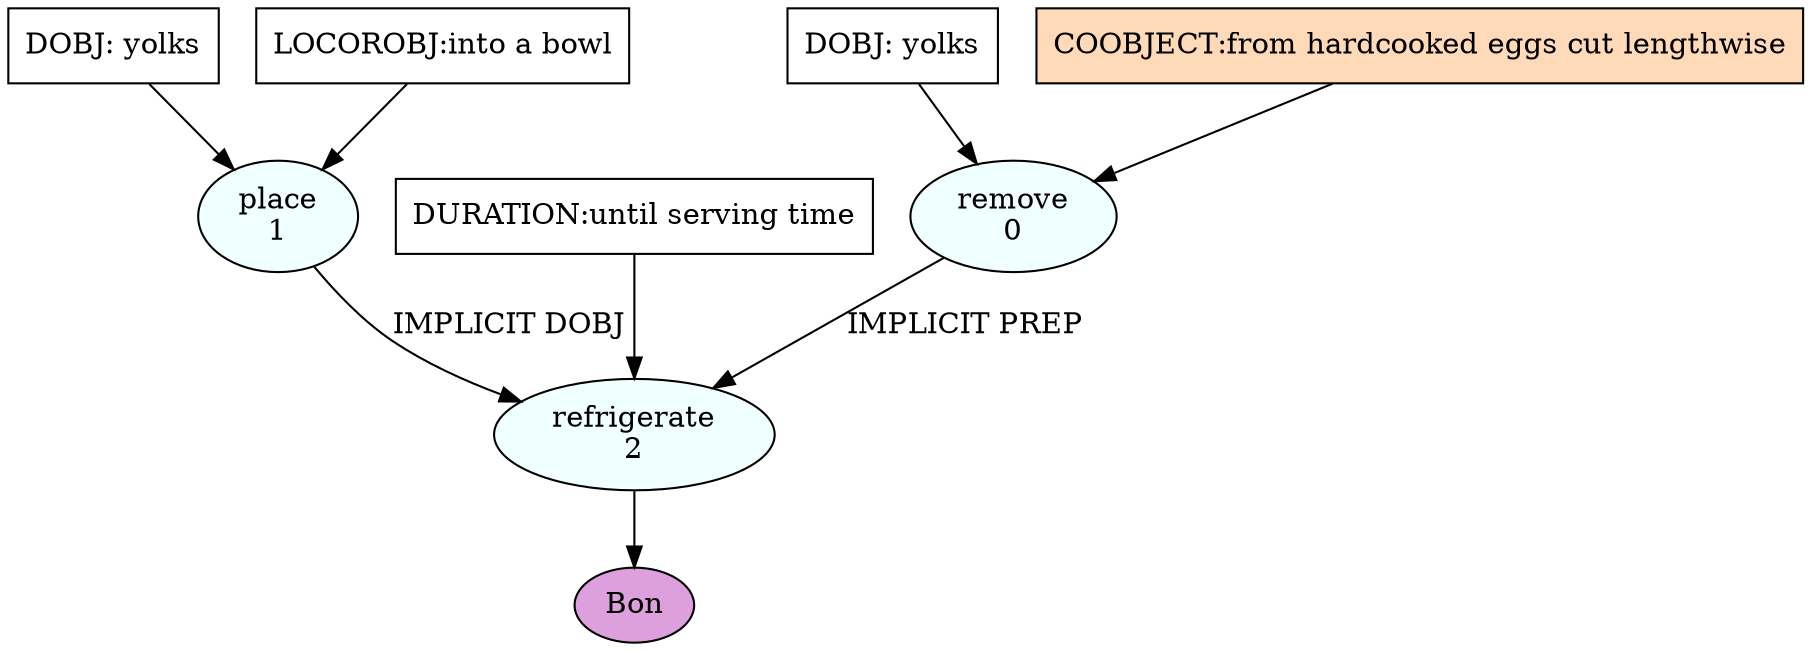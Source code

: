 digraph recipe {
E0[label="remove
0", shape=oval, style=filled, fillcolor=azure]
E1[label="place
1", shape=oval, style=filled, fillcolor=azure]
E2[label="refrigerate
2", shape=oval, style=filled, fillcolor=azure]
D1[label="DOBJ: yolks", shape=box, style=filled, fillcolor=white]
D1 -> E1
P1_0[label="LOCOROBJ:into a bowl", shape=box, style=filled, fillcolor=white]
P1_0 -> E1
D0[label="DOBJ: yolks", shape=box, style=filled, fillcolor=white]
D0 -> E0
P0_0[label="COOBJECT:from hardcooked eggs cut lengthwise", shape=box, style=filled, fillcolor=peachpuff]
P0_0 -> E0
E1 -> E2 [label="IMPLICIT DOBJ"]
E0 -> E2 [label="IMPLICIT PREP"]
P2_1_0[label="DURATION:until serving time", shape=box, style=filled, fillcolor=white]
P2_1_0 -> E2
EOR[label="Bon", shape=oval, style=filled, fillcolor=plum]
E2 -> EOR
}
